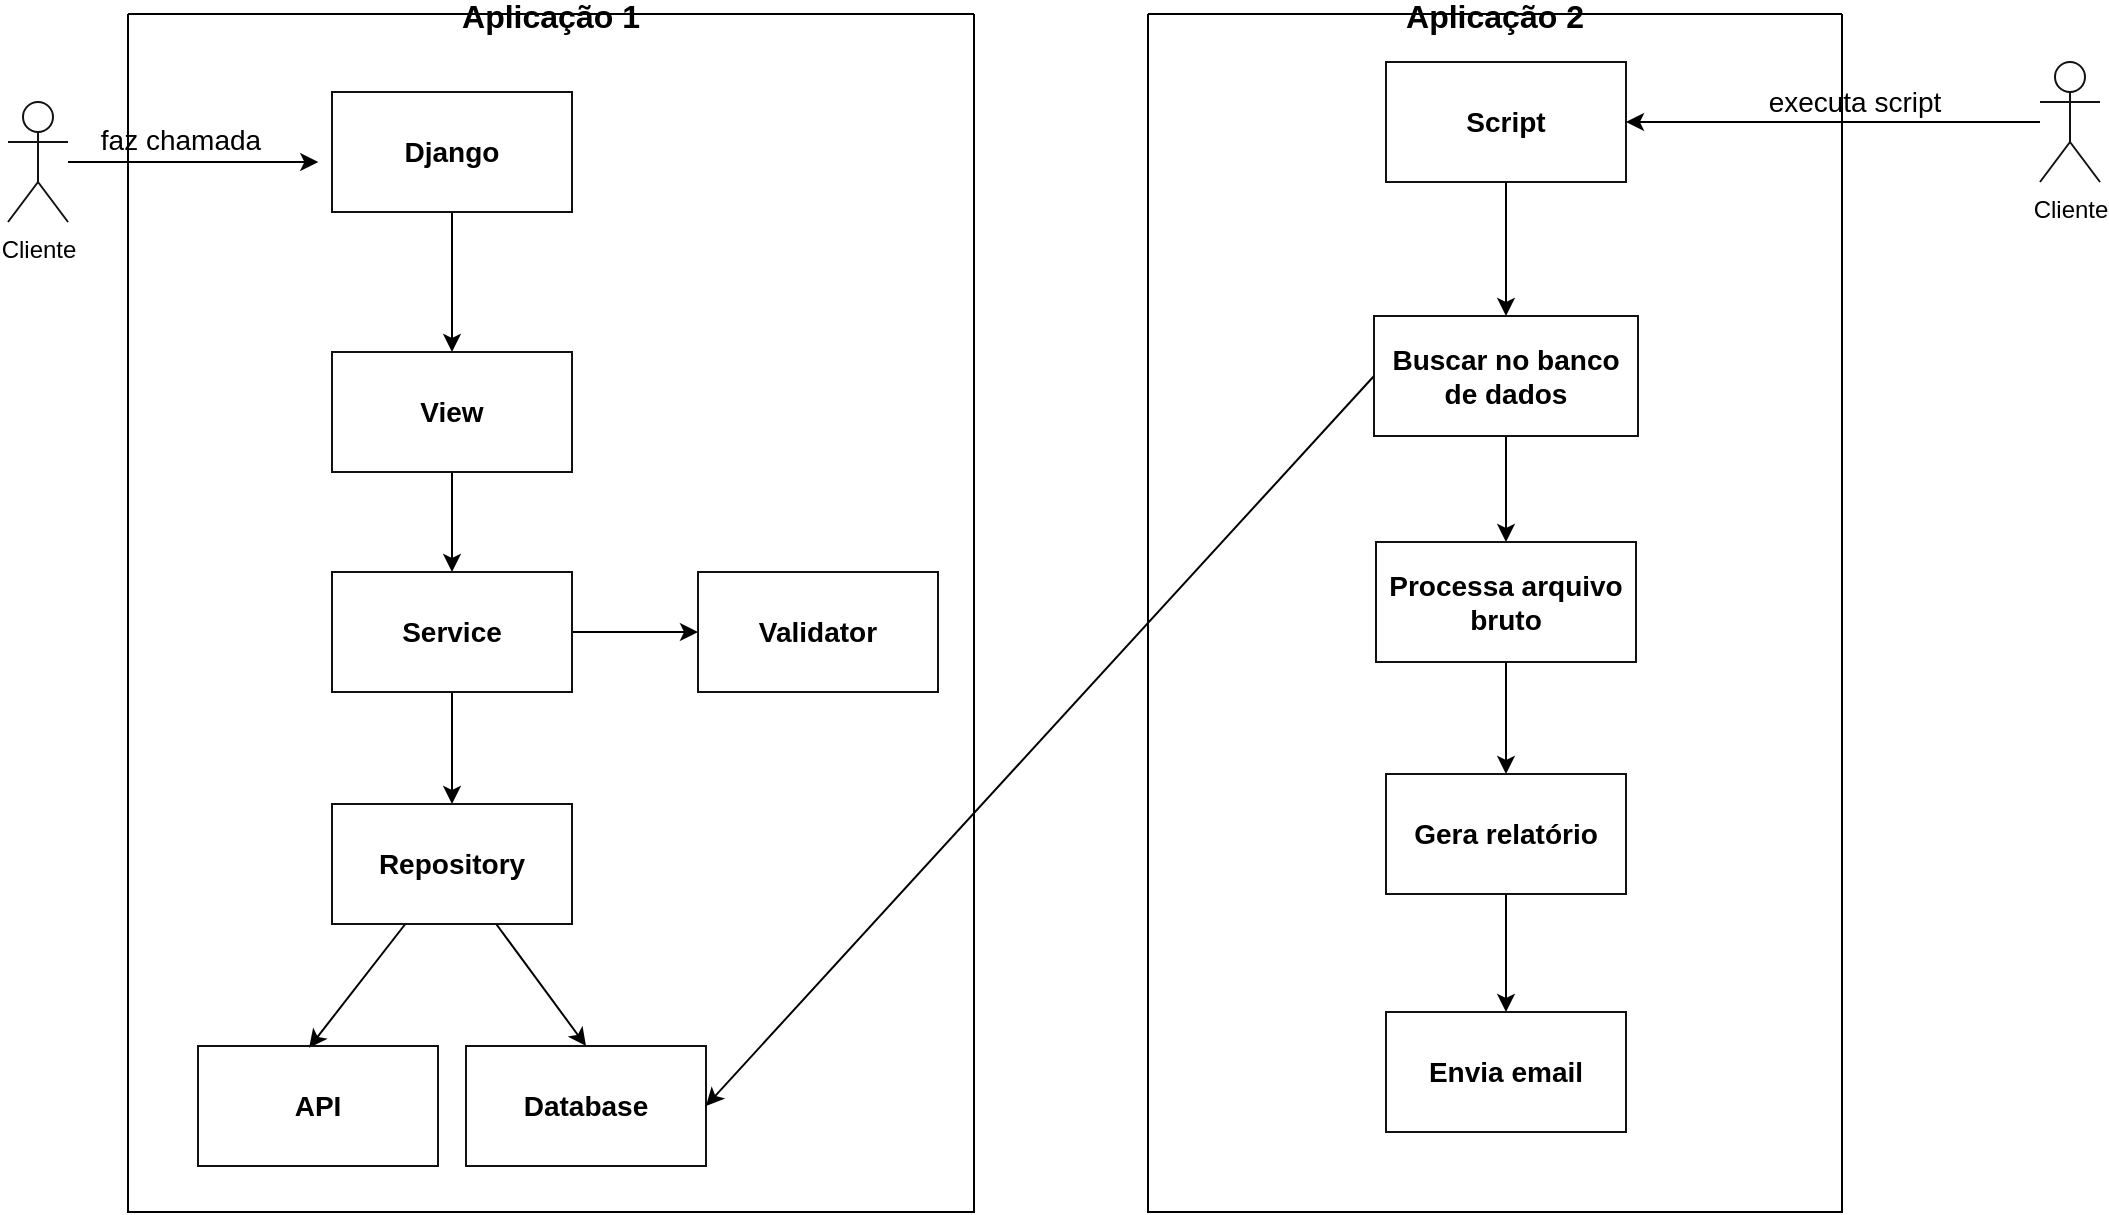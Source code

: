 <mxfile>
    <diagram id="wY6ihsPDAokqJkuu7oca" name="Page-1">
        <mxGraphModel dx="1850" dy="1107" grid="0" gridSize="10" guides="1" tooltips="1" connect="1" arrows="1" fold="1" page="1" pageScale="1" pageWidth="827" pageHeight="1169" background="#ffffff" math="0" shadow="0">
            <root>
                <mxCell id="0"/>
                <mxCell id="1" parent="0"/>
                <mxCell id="12" style="edgeStyle=none;html=1;strokeColor=#000000;fontSize=14;fontColor=#000000;" parent="1" source="2" target="8" edge="1">
                    <mxGeometry relative="1" as="geometry"/>
                </mxCell>
                <mxCell id="2" value="Django" style="rounded=0;whiteSpace=wrap;html=1;fillColor=none;strokeColor=#121212;fontColor=#000000;fontSize=14;fontStyle=1" parent="1" vertex="1">
                    <mxGeometry x="351" y="191" width="120" height="60" as="geometry"/>
                </mxCell>
                <mxCell id="4" style="edgeStyle=none;html=1;fontSize=14;fontColor=#000000;strokeColor=#000000;" parent="1" source="3" edge="1">
                    <mxGeometry relative="1" as="geometry">
                        <mxPoint x="344.14" y="226" as="targetPoint"/>
                    </mxGeometry>
                </mxCell>
                <mxCell id="16" value="faz chamada" style="edgeLabel;html=1;align=center;verticalAlign=middle;resizable=0;points=[];fontSize=14;fontColor=#000000;labelBackgroundColor=none;" parent="4" vertex="1" connectable="0">
                    <mxGeometry x="-0.384" y="4" relative="1" as="geometry">
                        <mxPoint x="17" y="-7" as="offset"/>
                    </mxGeometry>
                </mxCell>
                <mxCell id="3" value="&lt;font color=&quot;#000000&quot;&gt;&lt;span style=&quot;background-color: rgb(255, 255, 255);&quot;&gt;Cliente&lt;/span&gt;&lt;/font&gt;" style="shape=umlActor;verticalLabelPosition=bottom;verticalAlign=top;html=1;outlineConnect=0;strokeColor=#121212;fillColor=none;" parent="1" vertex="1">
                    <mxGeometry x="189" y="196" width="30" height="60" as="geometry"/>
                </mxCell>
                <mxCell id="13" style="edgeStyle=none;html=1;strokeColor=#000000;fontSize=14;fontColor=#000000;" parent="1" source="8" target="9" edge="1">
                    <mxGeometry relative="1" as="geometry"/>
                </mxCell>
                <mxCell id="8" value="View" style="rounded=0;whiteSpace=wrap;html=1;fillColor=none;strokeColor=#121212;fontColor=#000000;fontSize=14;fontStyle=1" parent="1" vertex="1">
                    <mxGeometry x="351" y="321" width="120" height="60" as="geometry"/>
                </mxCell>
                <mxCell id="14" style="edgeStyle=none;html=1;entryX=0;entryY=0.5;entryDx=0;entryDy=0;strokeColor=#000000;fontSize=14;fontColor=#000000;" parent="1" source="9" target="10" edge="1">
                    <mxGeometry relative="1" as="geometry"/>
                </mxCell>
                <mxCell id="15" style="edgeStyle=none;html=1;strokeColor=#000000;fontSize=14;fontColor=#000000;" parent="1" source="9" target="11" edge="1">
                    <mxGeometry relative="1" as="geometry"/>
                </mxCell>
                <mxCell id="9" value="Service" style="rounded=0;whiteSpace=wrap;html=1;fillColor=none;strokeColor=#121212;fontColor=#000000;fontSize=14;fontStyle=1" parent="1" vertex="1">
                    <mxGeometry x="351" y="431" width="120" height="60" as="geometry"/>
                </mxCell>
                <mxCell id="10" value="Validator" style="rounded=0;whiteSpace=wrap;html=1;fillColor=none;strokeColor=#121212;fontColor=#000000;fontSize=14;fontStyle=1" parent="1" vertex="1">
                    <mxGeometry x="534" y="431" width="120" height="60" as="geometry"/>
                </mxCell>
                <mxCell id="21" style="edgeStyle=none;html=1;entryX=0.463;entryY=0.014;entryDx=0;entryDy=0;entryPerimeter=0;strokeColor=#000000;fontSize=14;fontColor=#000000;" parent="1" source="11" target="19" edge="1">
                    <mxGeometry relative="1" as="geometry"/>
                </mxCell>
                <mxCell id="22" style="edgeStyle=none;html=1;entryX=0.5;entryY=0;entryDx=0;entryDy=0;strokeColor=#000000;fontSize=14;fontColor=#000000;" parent="1" source="11" target="20" edge="1">
                    <mxGeometry relative="1" as="geometry"/>
                </mxCell>
                <mxCell id="11" value="Repository" style="rounded=0;whiteSpace=wrap;html=1;fillColor=none;strokeColor=#121212;fontColor=#000000;fontSize=14;fontStyle=1" parent="1" vertex="1">
                    <mxGeometry x="351" y="547" width="120" height="60" as="geometry"/>
                </mxCell>
                <mxCell id="19" value="API" style="rounded=0;whiteSpace=wrap;html=1;fillColor=none;strokeColor=#121212;fontColor=#000000;fontSize=14;fontStyle=1" parent="1" vertex="1">
                    <mxGeometry x="284" y="668" width="120" height="60" as="geometry"/>
                </mxCell>
                <mxCell id="20" value="Database" style="rounded=0;whiteSpace=wrap;html=1;fillColor=none;strokeColor=#121212;fontColor=#000000;fontSize=14;fontStyle=1" parent="1" vertex="1">
                    <mxGeometry x="418" y="668" width="120" height="60" as="geometry"/>
                </mxCell>
                <mxCell id="23" style="edgeStyle=none;html=1;strokeColor=#000000;fontSize=14;fontColor=#000000;" edge="1" parent="1" source="24" target="29">
                    <mxGeometry relative="1" as="geometry"/>
                </mxCell>
                <mxCell id="24" value="Script" style="rounded=0;whiteSpace=wrap;html=1;fillColor=none;strokeColor=#121212;fontColor=#000000;fontSize=14;fontStyle=1" vertex="1" parent="1">
                    <mxGeometry x="878" y="176" width="120" height="60" as="geometry"/>
                </mxCell>
                <mxCell id="25" style="edgeStyle=none;html=1;fontSize=14;fontColor=#000000;strokeColor=#000000;entryX=1;entryY=0.5;entryDx=0;entryDy=0;" edge="1" parent="1" source="27" target="24">
                    <mxGeometry relative="1" as="geometry">
                        <mxPoint x="871.14" y="211" as="targetPoint"/>
                    </mxGeometry>
                </mxCell>
                <mxCell id="26" value="executa script" style="edgeLabel;html=1;align=center;verticalAlign=middle;resizable=0;points=[];fontSize=14;fontColor=#000000;labelBackgroundColor=none;" vertex="1" connectable="0" parent="25">
                    <mxGeometry x="-0.384" y="4" relative="1" as="geometry">
                        <mxPoint x="-29" y="-14" as="offset"/>
                    </mxGeometry>
                </mxCell>
                <mxCell id="27" value="&lt;font color=&quot;#000000&quot;&gt;&lt;span style=&quot;background-color: rgb(255, 255, 255);&quot;&gt;Cliente&lt;/span&gt;&lt;/font&gt;" style="shape=umlActor;verticalLabelPosition=bottom;verticalAlign=top;html=1;outlineConnect=0;strokeColor=#121212;fillColor=none;" vertex="1" parent="1">
                    <mxGeometry x="1205" y="176" width="30" height="60" as="geometry"/>
                </mxCell>
                <mxCell id="28" style="edgeStyle=none;html=1;strokeColor=#000000;fontSize=14;fontColor=#000000;" edge="1" parent="1" source="29" target="32">
                    <mxGeometry relative="1" as="geometry"/>
                </mxCell>
                <mxCell id="40" style="edgeStyle=none;html=1;entryX=1;entryY=0.5;entryDx=0;entryDy=0;fontSize=16;fontColor=#000000;exitX=0;exitY=0.5;exitDx=0;exitDy=0;strokeColor=#000000;" edge="1" parent="1" source="29" target="20">
                    <mxGeometry relative="1" as="geometry"/>
                </mxCell>
                <mxCell id="29" value="Buscar no banco de dados" style="rounded=0;whiteSpace=wrap;html=1;fillColor=none;strokeColor=#121212;fontColor=#000000;fontSize=14;fontStyle=1" vertex="1" parent="1">
                    <mxGeometry x="872" y="303" width="132" height="60" as="geometry"/>
                </mxCell>
                <mxCell id="31" style="edgeStyle=none;html=1;strokeColor=#000000;fontSize=14;fontColor=#000000;" edge="1" parent="1" source="32" target="36">
                    <mxGeometry relative="1" as="geometry"/>
                </mxCell>
                <mxCell id="32" value="Processa arquivo bruto" style="rounded=0;whiteSpace=wrap;html=1;fillColor=none;strokeColor=#121212;fontColor=#000000;fontSize=14;fontStyle=1" vertex="1" parent="1">
                    <mxGeometry x="873" y="416" width="130" height="60" as="geometry"/>
                </mxCell>
                <mxCell id="35" style="edgeStyle=none;html=1;entryX=0.5;entryY=0;entryDx=0;entryDy=0;strokeColor=#000000;fontSize=14;fontColor=#000000;" edge="1" parent="1" source="36" target="38">
                    <mxGeometry relative="1" as="geometry"/>
                </mxCell>
                <mxCell id="36" value="Gera relatório" style="rounded=0;whiteSpace=wrap;html=1;fillColor=none;strokeColor=#121212;fontColor=#000000;fontSize=14;fontStyle=1" vertex="1" parent="1">
                    <mxGeometry x="878" y="532" width="120" height="60" as="geometry"/>
                </mxCell>
                <mxCell id="38" value="Envia email" style="rounded=0;whiteSpace=wrap;html=1;fillColor=none;strokeColor=#121212;fontColor=#000000;fontSize=14;fontStyle=1" vertex="1" parent="1">
                    <mxGeometry x="878" y="651" width="120" height="60" as="geometry"/>
                </mxCell>
                <mxCell id="39" value="Aplicação 1" style="swimlane;startSize=0;strokeColor=#000000;fontColor=#000000;fontSize=16;" vertex="1" parent="1">
                    <mxGeometry x="249" y="152" width="423" height="599" as="geometry"/>
                </mxCell>
                <mxCell id="41" value="Aplicação 2" style="swimlane;startSize=0;strokeColor=#000000;fontColor=#000000;fontSize=16;" vertex="1" parent="1">
                    <mxGeometry x="759" y="152" width="347" height="599" as="geometry"/>
                </mxCell>
            </root>
        </mxGraphModel>
    </diagram>
</mxfile>
